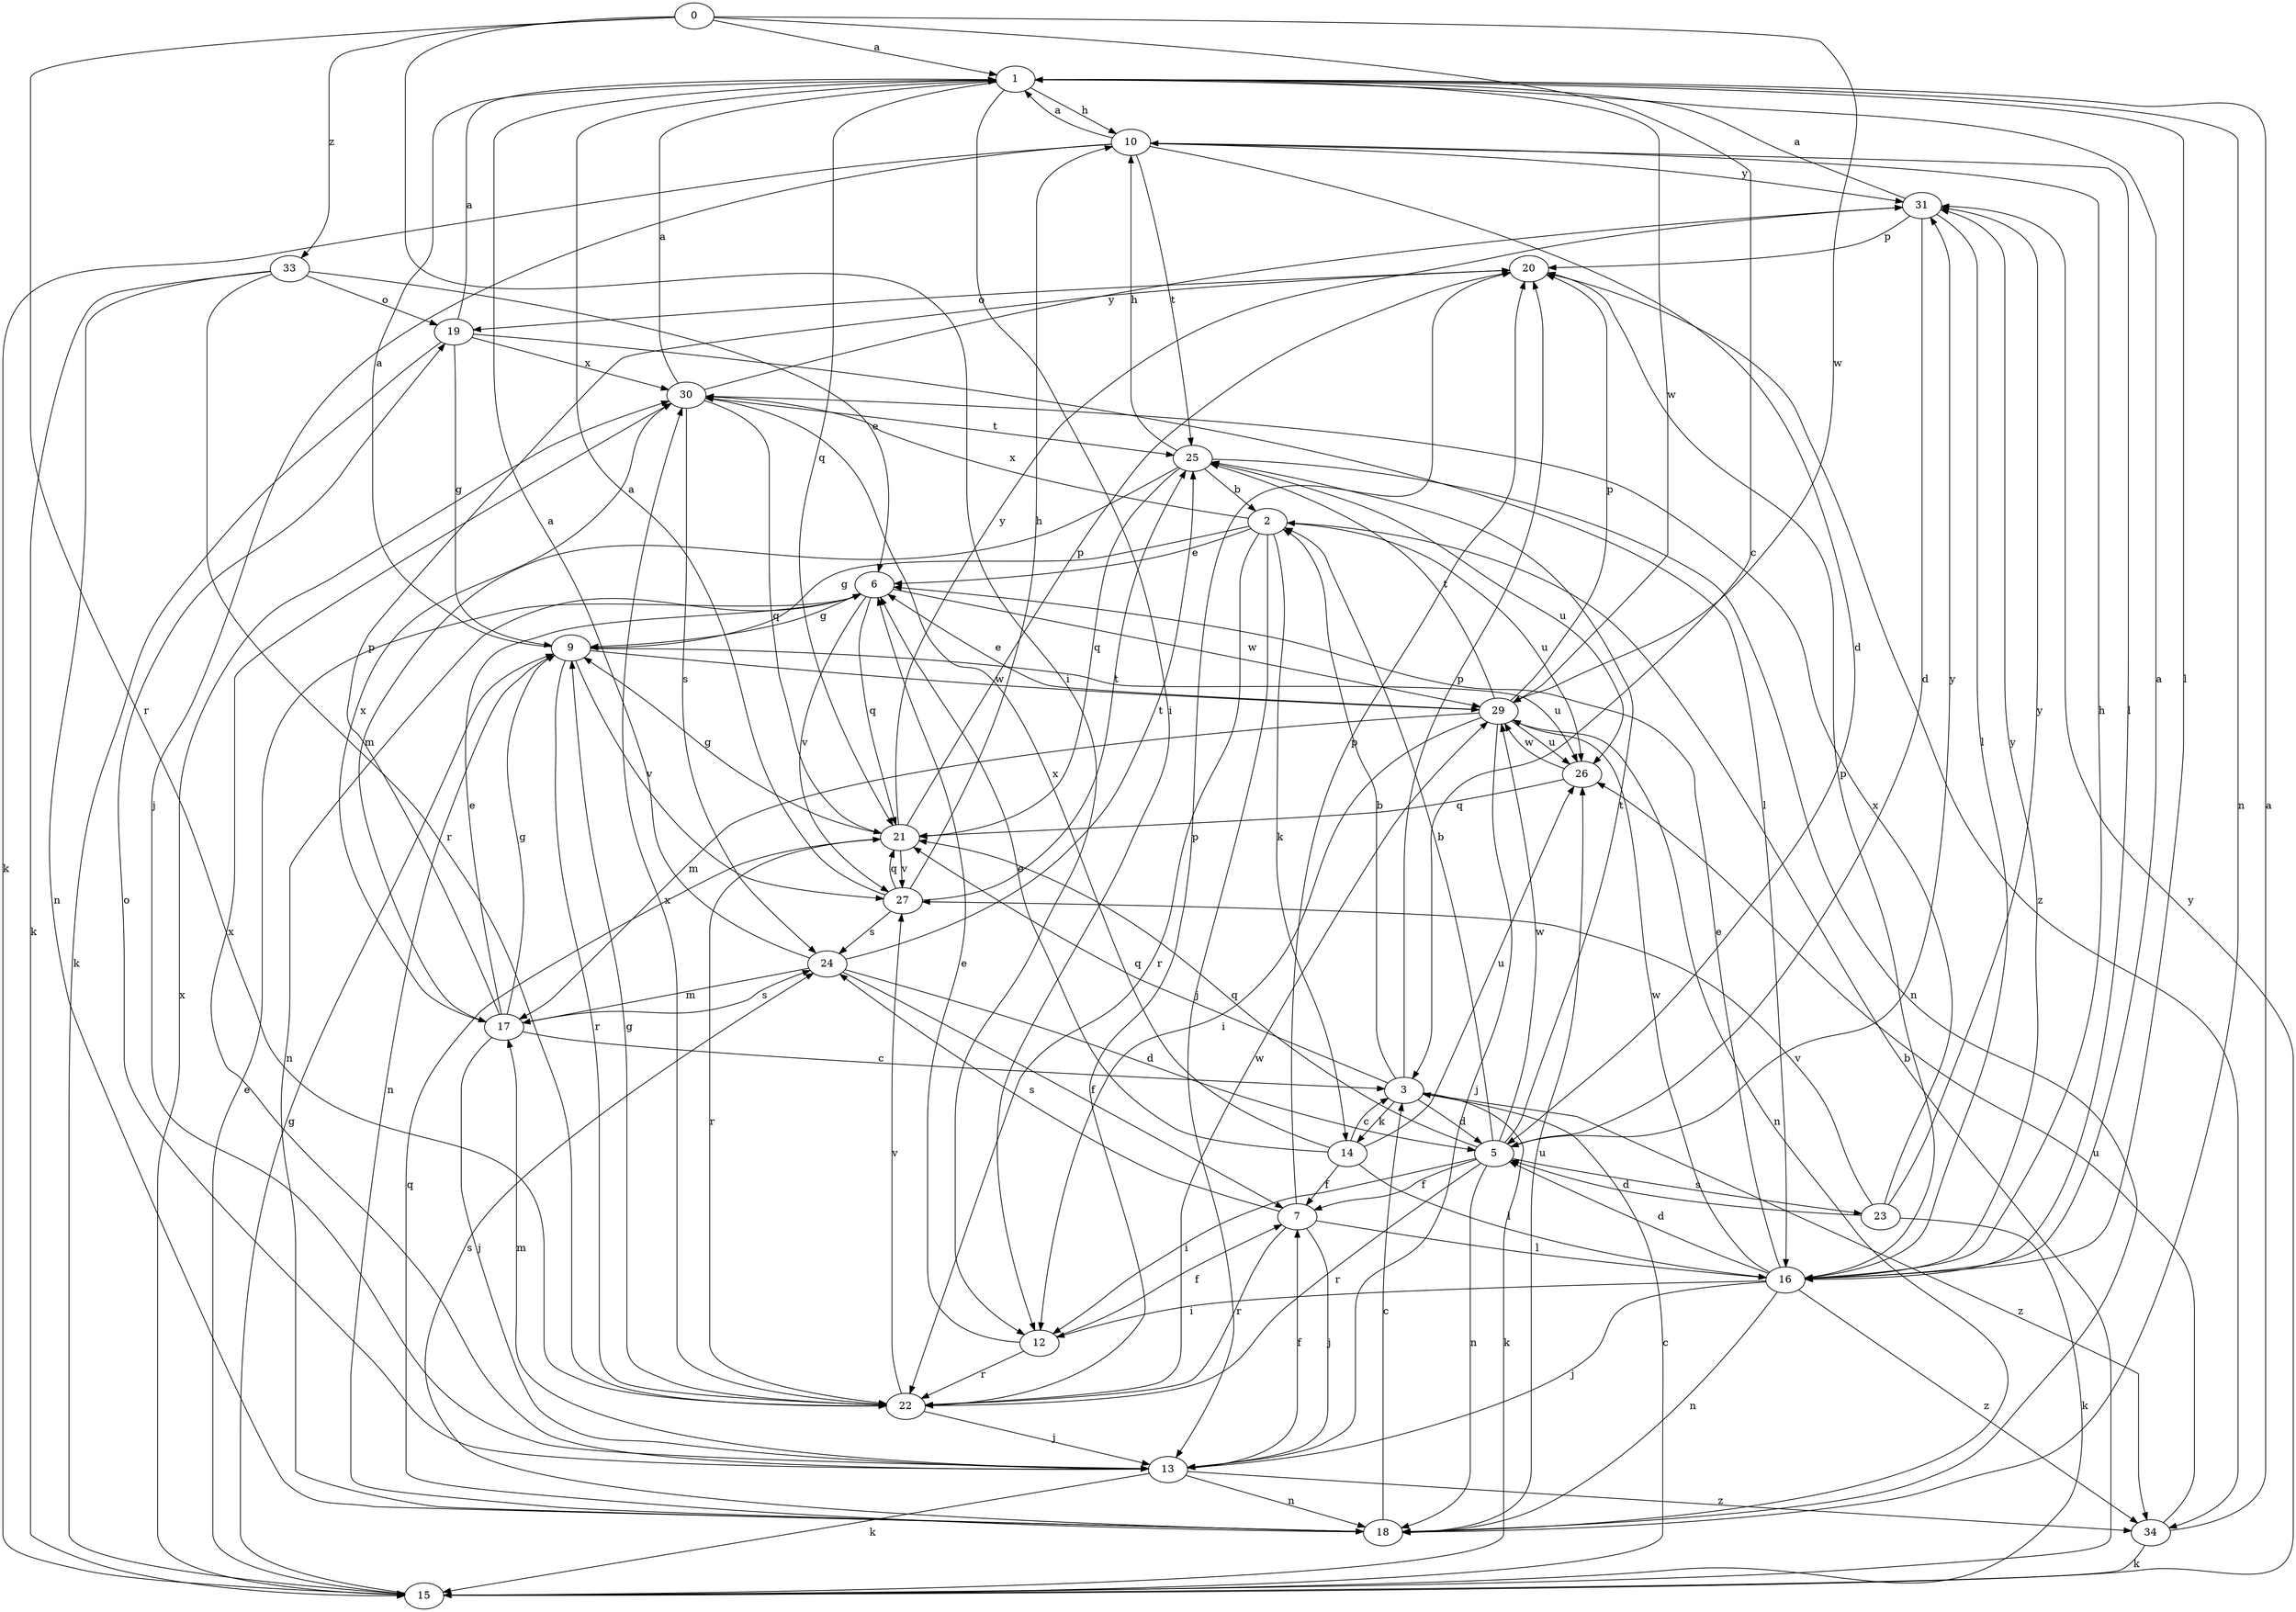 strict digraph  {
0;
1;
2;
3;
5;
6;
7;
9;
10;
12;
13;
14;
15;
16;
17;
18;
19;
20;
21;
22;
23;
24;
25;
26;
27;
29;
30;
31;
33;
34;
0 -> 1  [label=a];
0 -> 3  [label=c];
0 -> 12  [label=i];
0 -> 22  [label=r];
0 -> 29  [label=w];
0 -> 33  [label=z];
1 -> 10  [label=h];
1 -> 12  [label=i];
1 -> 16  [label=l];
1 -> 18  [label=n];
1 -> 21  [label=q];
1 -> 29  [label=w];
2 -> 6  [label=e];
2 -> 9  [label=g];
2 -> 13  [label=j];
2 -> 14  [label=k];
2 -> 22  [label=r];
2 -> 26  [label=u];
2 -> 30  [label=x];
3 -> 2  [label=b];
3 -> 5  [label=d];
3 -> 14  [label=k];
3 -> 15  [label=k];
3 -> 20  [label=p];
3 -> 21  [label=q];
3 -> 34  [label=z];
5 -> 2  [label=b];
5 -> 7  [label=f];
5 -> 12  [label=i];
5 -> 18  [label=n];
5 -> 21  [label=q];
5 -> 22  [label=r];
5 -> 23  [label=s];
5 -> 25  [label=t];
5 -> 29  [label=w];
5 -> 31  [label=y];
6 -> 9  [label=g];
6 -> 18  [label=n];
6 -> 21  [label=q];
6 -> 27  [label=v];
6 -> 29  [label=w];
7 -> 13  [label=j];
7 -> 16  [label=l];
7 -> 20  [label=p];
7 -> 22  [label=r];
7 -> 24  [label=s];
9 -> 1  [label=a];
9 -> 18  [label=n];
9 -> 22  [label=r];
9 -> 26  [label=u];
9 -> 27  [label=v];
9 -> 29  [label=w];
10 -> 1  [label=a];
10 -> 5  [label=d];
10 -> 13  [label=j];
10 -> 15  [label=k];
10 -> 16  [label=l];
10 -> 25  [label=t];
10 -> 31  [label=y];
12 -> 6  [label=e];
12 -> 7  [label=f];
12 -> 22  [label=r];
13 -> 7  [label=f];
13 -> 15  [label=k];
13 -> 17  [label=m];
13 -> 18  [label=n];
13 -> 19  [label=o];
13 -> 30  [label=x];
13 -> 34  [label=z];
14 -> 3  [label=c];
14 -> 6  [label=e];
14 -> 7  [label=f];
14 -> 16  [label=l];
14 -> 26  [label=u];
14 -> 30  [label=x];
15 -> 2  [label=b];
15 -> 3  [label=c];
15 -> 6  [label=e];
15 -> 9  [label=g];
15 -> 30  [label=x];
15 -> 31  [label=y];
16 -> 1  [label=a];
16 -> 5  [label=d];
16 -> 6  [label=e];
16 -> 10  [label=h];
16 -> 12  [label=i];
16 -> 13  [label=j];
16 -> 18  [label=n];
16 -> 20  [label=p];
16 -> 29  [label=w];
16 -> 31  [label=y];
16 -> 34  [label=z];
17 -> 3  [label=c];
17 -> 6  [label=e];
17 -> 9  [label=g];
17 -> 13  [label=j];
17 -> 20  [label=p];
17 -> 24  [label=s];
17 -> 30  [label=x];
18 -> 3  [label=c];
18 -> 21  [label=q];
18 -> 24  [label=s];
18 -> 26  [label=u];
19 -> 1  [label=a];
19 -> 9  [label=g];
19 -> 15  [label=k];
19 -> 16  [label=l];
19 -> 30  [label=x];
20 -> 19  [label=o];
20 -> 34  [label=z];
21 -> 9  [label=g];
21 -> 20  [label=p];
21 -> 22  [label=r];
21 -> 27  [label=v];
21 -> 31  [label=y];
22 -> 9  [label=g];
22 -> 13  [label=j];
22 -> 20  [label=p];
22 -> 27  [label=v];
22 -> 29  [label=w];
22 -> 30  [label=x];
23 -> 5  [label=d];
23 -> 15  [label=k];
23 -> 27  [label=v];
23 -> 30  [label=x];
23 -> 31  [label=y];
24 -> 1  [label=a];
24 -> 5  [label=d];
24 -> 7  [label=f];
24 -> 17  [label=m];
24 -> 25  [label=t];
25 -> 2  [label=b];
25 -> 10  [label=h];
25 -> 17  [label=m];
25 -> 18  [label=n];
25 -> 21  [label=q];
25 -> 26  [label=u];
26 -> 21  [label=q];
26 -> 29  [label=w];
27 -> 1  [label=a];
27 -> 10  [label=h];
27 -> 21  [label=q];
27 -> 24  [label=s];
27 -> 25  [label=t];
29 -> 6  [label=e];
29 -> 12  [label=i];
29 -> 13  [label=j];
29 -> 17  [label=m];
29 -> 18  [label=n];
29 -> 20  [label=p];
29 -> 25  [label=t];
29 -> 26  [label=u];
30 -> 1  [label=a];
30 -> 21  [label=q];
30 -> 24  [label=s];
30 -> 25  [label=t];
30 -> 31  [label=y];
31 -> 1  [label=a];
31 -> 5  [label=d];
31 -> 16  [label=l];
31 -> 20  [label=p];
33 -> 6  [label=e];
33 -> 15  [label=k];
33 -> 18  [label=n];
33 -> 19  [label=o];
33 -> 22  [label=r];
34 -> 1  [label=a];
34 -> 15  [label=k];
34 -> 26  [label=u];
}
